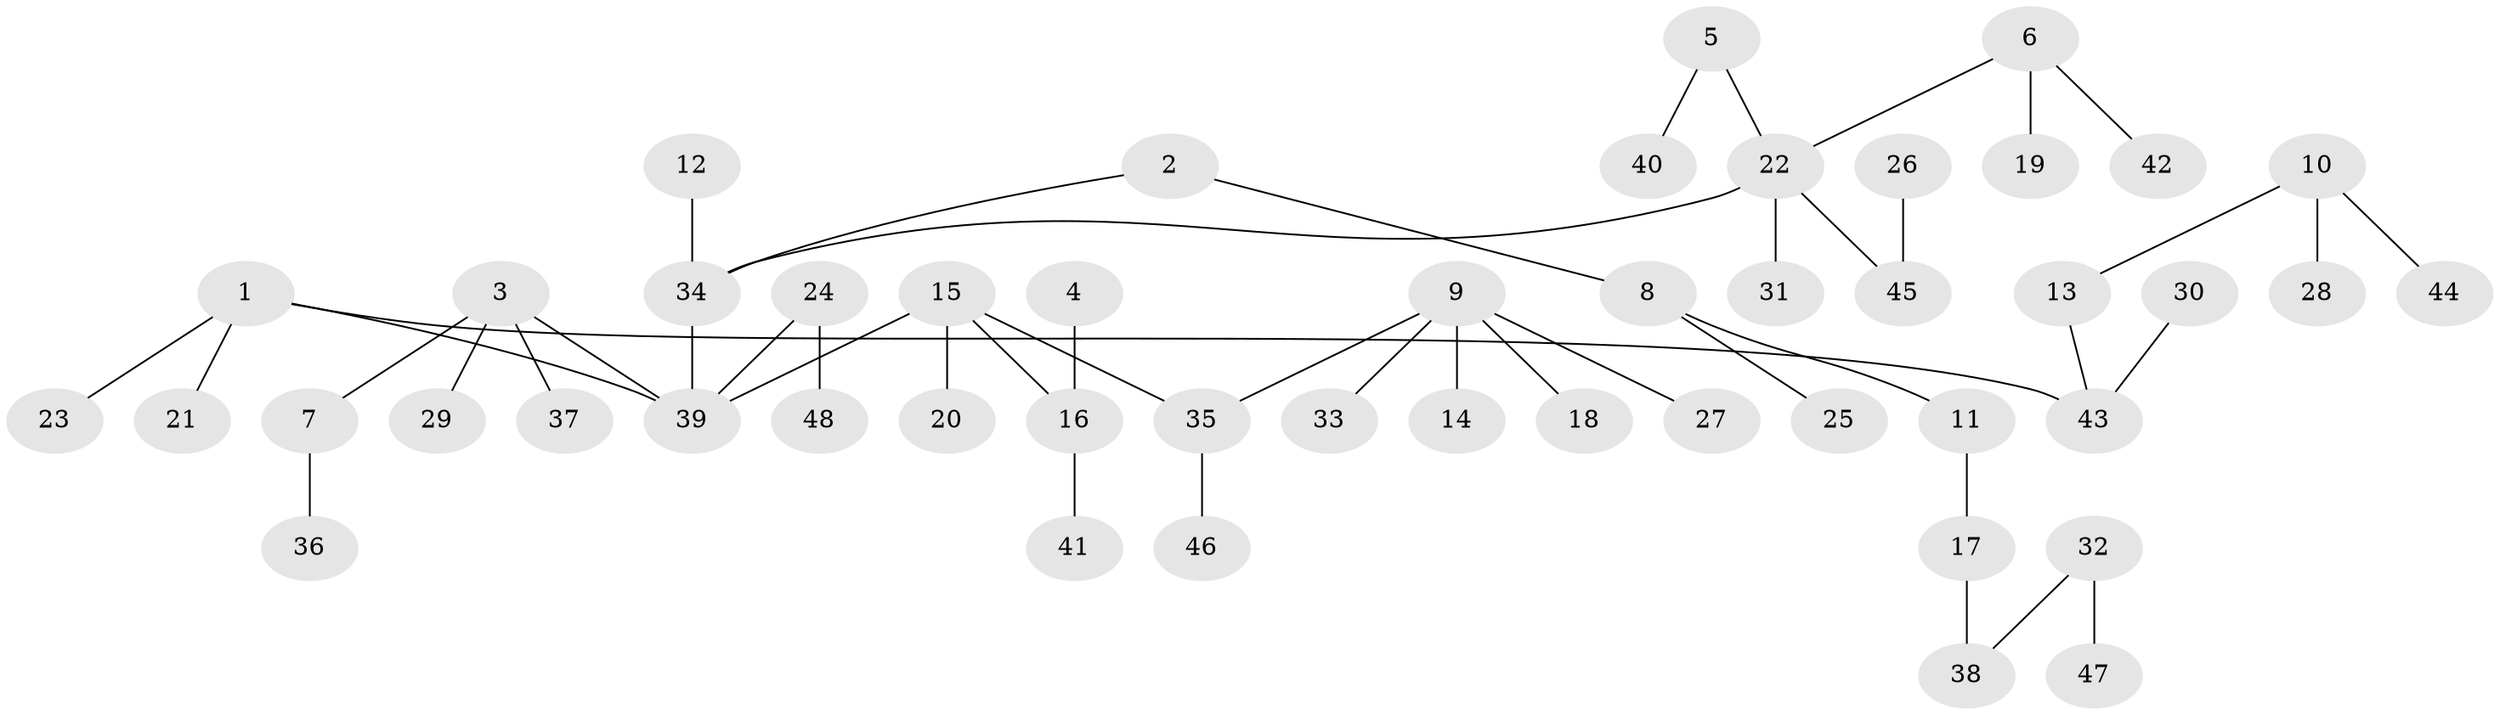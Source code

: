 // original degree distribution, {6: 0.020833333333333332, 7: 0.020833333333333332, 3: 0.125, 5: 0.03125, 2: 0.28125, 4: 0.03125, 1: 0.4895833333333333}
// Generated by graph-tools (version 1.1) at 2025/02/03/09/25 03:02:23]
// undirected, 48 vertices, 47 edges
graph export_dot {
graph [start="1"]
  node [color=gray90,style=filled];
  1;
  2;
  3;
  4;
  5;
  6;
  7;
  8;
  9;
  10;
  11;
  12;
  13;
  14;
  15;
  16;
  17;
  18;
  19;
  20;
  21;
  22;
  23;
  24;
  25;
  26;
  27;
  28;
  29;
  30;
  31;
  32;
  33;
  34;
  35;
  36;
  37;
  38;
  39;
  40;
  41;
  42;
  43;
  44;
  45;
  46;
  47;
  48;
  1 -- 21 [weight=1.0];
  1 -- 23 [weight=1.0];
  1 -- 39 [weight=1.0];
  1 -- 43 [weight=1.0];
  2 -- 8 [weight=1.0];
  2 -- 34 [weight=1.0];
  3 -- 7 [weight=1.0];
  3 -- 29 [weight=1.0];
  3 -- 37 [weight=1.0];
  3 -- 39 [weight=1.0];
  4 -- 16 [weight=1.0];
  5 -- 22 [weight=1.0];
  5 -- 40 [weight=1.0];
  6 -- 19 [weight=1.0];
  6 -- 22 [weight=1.0];
  6 -- 42 [weight=1.0];
  7 -- 36 [weight=1.0];
  8 -- 11 [weight=1.0];
  8 -- 25 [weight=1.0];
  9 -- 14 [weight=1.0];
  9 -- 18 [weight=1.0];
  9 -- 27 [weight=1.0];
  9 -- 33 [weight=1.0];
  9 -- 35 [weight=1.0];
  10 -- 13 [weight=1.0];
  10 -- 28 [weight=1.0];
  10 -- 44 [weight=1.0];
  11 -- 17 [weight=1.0];
  12 -- 34 [weight=1.0];
  13 -- 43 [weight=1.0];
  15 -- 16 [weight=1.0];
  15 -- 20 [weight=1.0];
  15 -- 35 [weight=1.0];
  15 -- 39 [weight=1.0];
  16 -- 41 [weight=1.0];
  17 -- 38 [weight=1.0];
  22 -- 31 [weight=1.0];
  22 -- 34 [weight=1.0];
  22 -- 45 [weight=1.0];
  24 -- 39 [weight=1.0];
  24 -- 48 [weight=1.0];
  26 -- 45 [weight=1.0];
  30 -- 43 [weight=1.0];
  32 -- 38 [weight=1.0];
  32 -- 47 [weight=1.0];
  34 -- 39 [weight=1.0];
  35 -- 46 [weight=1.0];
}
